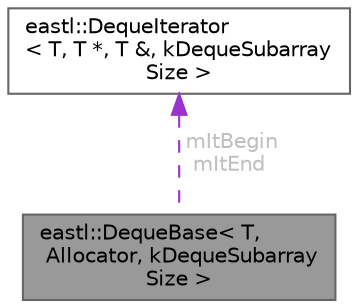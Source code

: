 digraph "eastl::DequeBase&lt; T, Allocator, kDequeSubarraySize &gt;"
{
 // LATEX_PDF_SIZE
  bgcolor="transparent";
  edge [fontname=Helvetica,fontsize=10,labelfontname=Helvetica,labelfontsize=10];
  node [fontname=Helvetica,fontsize=10,shape=box,height=0.2,width=0.4];
  Node1 [id="Node000001",label="eastl::DequeBase\< T,\l Allocator, kDequeSubarray\lSize \>",height=0.2,width=0.4,color="gray40", fillcolor="grey60", style="filled", fontcolor="black",tooltip=" "];
  Node2 -> Node1 [id="edge1_Node000001_Node000002",dir="back",color="darkorchid3",style="dashed",tooltip=" ",label=" mItBegin\nmItEnd",fontcolor="grey" ];
  Node2 [id="Node000002",label="eastl::DequeIterator\l\< T, T *, T &, kDequeSubarray\lSize \>",height=0.2,width=0.4,color="gray40", fillcolor="white", style="filled",URL="$structeastl_1_1_deque_iterator.html",tooltip=" "];
}
